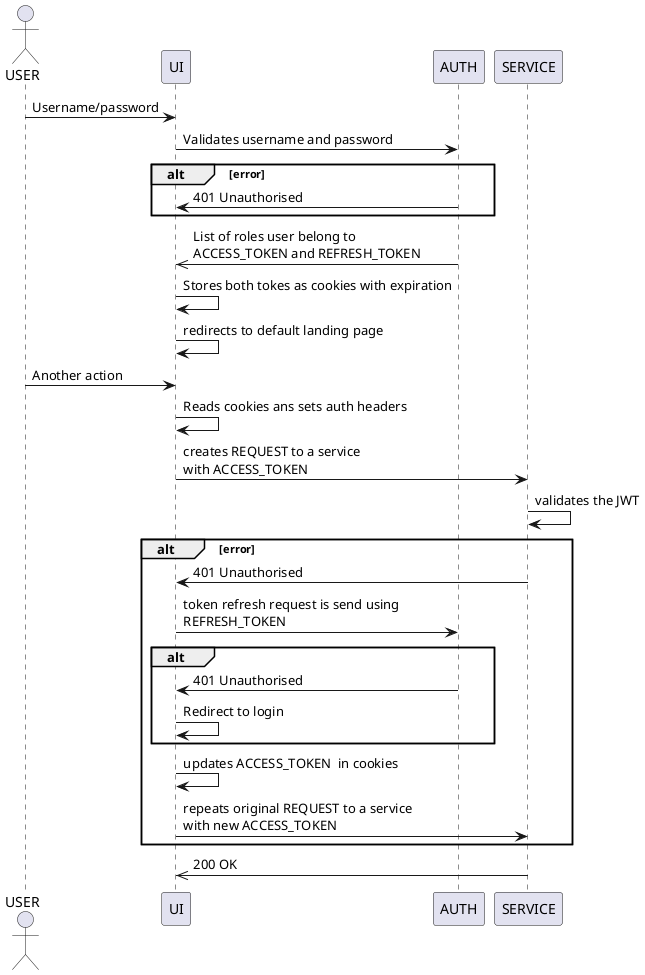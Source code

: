@startuml

actor USER

USER -> UI: Username/password
UI -> AUTH: Validates username and password
alt error
AUTH -> UI: 401 Unauthorised
end
AUTH ->> UI: List of roles user belong to\nACCESS_TOKEN and REFRESH_TOKEN
UI -> UI: Stores both tokes as cookies with expiration
UI -> UI: redirects to default landing page

USER -> UI: Another action
UI -> UI: Reads cookies ans sets auth headers
UI -> SERVICE: creates REQUEST to a service\nwith ACCESS_TOKEN

SERVICE -> SERVICE : validates the JWT
alt error
SERVICE -> UI: 401 Unauthorised
UI -> AUTH: token refresh request is send using\nREFRESH_TOKEN
alt
  AUTH -> UI: 401 Unauthorised
  UI -> UI: Redirect to login
end
UI -> UI: updates ACCESS_TOKEN  in cookies
UI -> SERVICE: repeats original REQUEST to a service\nwith new ACCESS_TOKEN
end

SERVICE ->> UI: 200 OK

@enduml
